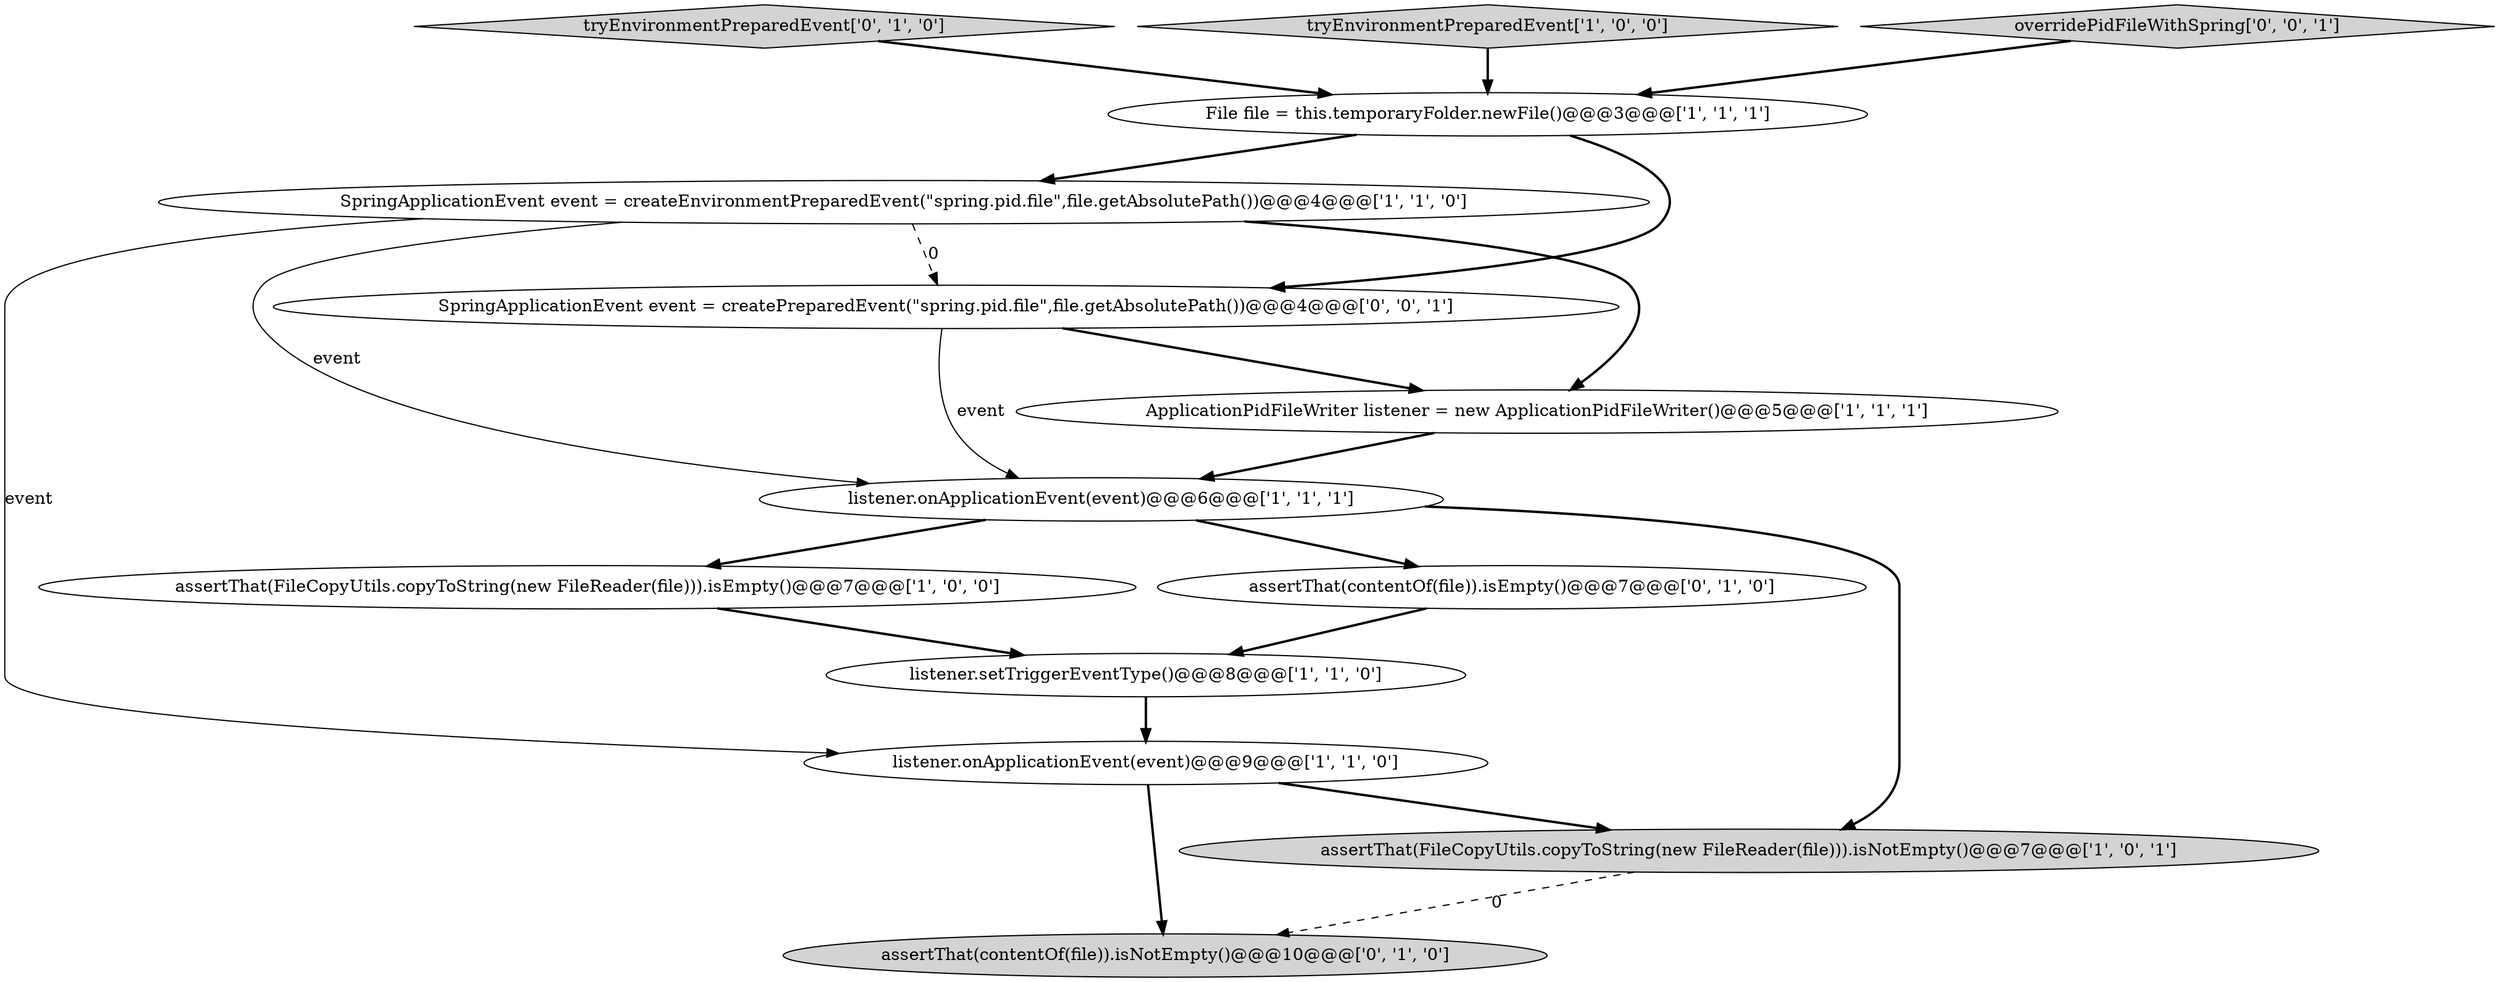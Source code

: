 digraph {
6 [style = filled, label = "ApplicationPidFileWriter listener = new ApplicationPidFileWriter()@@@5@@@['1', '1', '1']", fillcolor = white, shape = ellipse image = "AAA0AAABBB1BBB"];
7 [style = filled, label = "assertThat(FileCopyUtils.copyToString(new FileReader(file))).isEmpty()@@@7@@@['1', '0', '0']", fillcolor = white, shape = ellipse image = "AAA0AAABBB1BBB"];
3 [style = filled, label = "SpringApplicationEvent event = createEnvironmentPreparedEvent(\"spring.pid.file\",file.getAbsolutePath())@@@4@@@['1', '1', '0']", fillcolor = white, shape = ellipse image = "AAA0AAABBB1BBB"];
8 [style = filled, label = "listener.onApplicationEvent(event)@@@6@@@['1', '1', '1']", fillcolor = white, shape = ellipse image = "AAA0AAABBB1BBB"];
4 [style = filled, label = "listener.onApplicationEvent(event)@@@9@@@['1', '1', '0']", fillcolor = white, shape = ellipse image = "AAA0AAABBB1BBB"];
11 [style = filled, label = "assertThat(contentOf(file)).isEmpty()@@@7@@@['0', '1', '0']", fillcolor = white, shape = ellipse image = "AAA0AAABBB2BBB"];
9 [style = filled, label = "assertThat(contentOf(file)).isNotEmpty()@@@10@@@['0', '1', '0']", fillcolor = lightgray, shape = ellipse image = "AAA1AAABBB2BBB"];
12 [style = filled, label = "SpringApplicationEvent event = createPreparedEvent(\"spring.pid.file\",file.getAbsolutePath())@@@4@@@['0', '0', '1']", fillcolor = white, shape = ellipse image = "AAA0AAABBB3BBB"];
0 [style = filled, label = "listener.setTriggerEventType()@@@8@@@['1', '1', '0']", fillcolor = white, shape = ellipse image = "AAA0AAABBB1BBB"];
10 [style = filled, label = "tryEnvironmentPreparedEvent['0', '1', '0']", fillcolor = lightgray, shape = diamond image = "AAA0AAABBB2BBB"];
2 [style = filled, label = "tryEnvironmentPreparedEvent['1', '0', '0']", fillcolor = lightgray, shape = diamond image = "AAA0AAABBB1BBB"];
5 [style = filled, label = "assertThat(FileCopyUtils.copyToString(new FileReader(file))).isNotEmpty()@@@7@@@['1', '0', '1']", fillcolor = lightgray, shape = ellipse image = "AAA0AAABBB1BBB"];
13 [style = filled, label = "overridePidFileWithSpring['0', '0', '1']", fillcolor = lightgray, shape = diamond image = "AAA0AAABBB3BBB"];
1 [style = filled, label = "File file = this.temporaryFolder.newFile()@@@3@@@['1', '1', '1']", fillcolor = white, shape = ellipse image = "AAA0AAABBB1BBB"];
0->4 [style = bold, label=""];
8->5 [style = bold, label=""];
1->12 [style = bold, label=""];
12->8 [style = solid, label="event"];
11->0 [style = bold, label=""];
4->5 [style = bold, label=""];
3->8 [style = solid, label="event"];
6->8 [style = bold, label=""];
3->6 [style = bold, label=""];
10->1 [style = bold, label=""];
8->11 [style = bold, label=""];
1->3 [style = bold, label=""];
4->9 [style = bold, label=""];
7->0 [style = bold, label=""];
2->1 [style = bold, label=""];
13->1 [style = bold, label=""];
8->7 [style = bold, label=""];
3->12 [style = dashed, label="0"];
5->9 [style = dashed, label="0"];
12->6 [style = bold, label=""];
3->4 [style = solid, label="event"];
}
